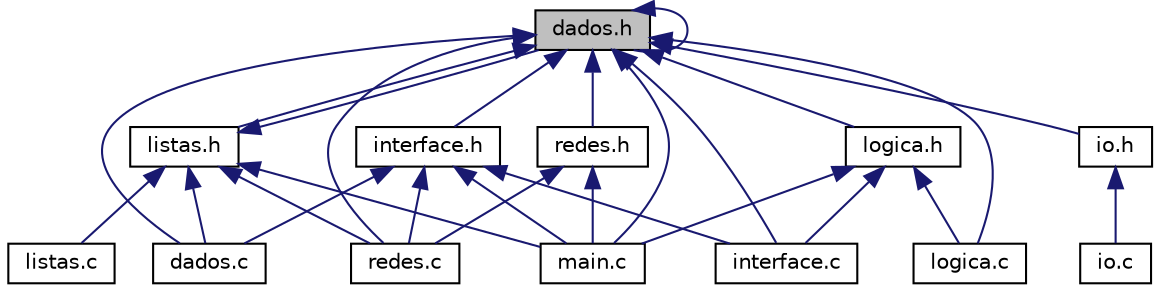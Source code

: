 digraph "dados.h"
{
  edge [fontname="Helvetica",fontsize="10",labelfontname="Helvetica",labelfontsize="10"];
  node [fontname="Helvetica",fontsize="10",shape=record];
  Node2 [label="dados.h",height=0.2,width=0.4,color="black", fillcolor="grey75", style="filled", fontcolor="black"];
  Node2 -> Node3 [dir="back",color="midnightblue",fontsize="10",style="solid",fontname="Helvetica"];
  Node3 [label="dados.c",height=0.2,width=0.4,color="black", fillcolor="white", style="filled",URL="$dados_8c.html",tooltip="Construção do código correspondente às funções que dizem respeito ao estado. "];
  Node2 -> Node2 [dir="back",color="midnightblue",fontsize="10",style="solid",fontname="Helvetica"];
  Node2 -> Node4 [dir="back",color="midnightblue",fontsize="10",style="solid",fontname="Helvetica"];
  Node4 [label="listas.h",height=0.2,width=0.4,color="black", fillcolor="white", style="filled",URL="$listas_8h.html",tooltip="Definição das funções referentes às listas ligadas. "];
  Node4 -> Node2 [dir="back",color="midnightblue",fontsize="10",style="solid",fontname="Helvetica"];
  Node4 -> Node3 [dir="back",color="midnightblue",fontsize="10",style="solid",fontname="Helvetica"];
  Node4 -> Node5 [dir="back",color="midnightblue",fontsize="10",style="solid",fontname="Helvetica"];
  Node5 [label="listas.c",height=0.2,width=0.4,color="black", fillcolor="white", style="filled",URL="$listas_8c.html",tooltip="Construção do código correspondente às funções que dizem respeito às listas ligadas. "];
  Node4 -> Node6 [dir="back",color="midnightblue",fontsize="10",style="solid",fontname="Helvetica"];
  Node6 [label="main.c",height=0.2,width=0.4,color="black", fillcolor="white", style="filled",URL="$main_8c.html",tooltip="Função que controla o progama. "];
  Node4 -> Node7 [dir="back",color="midnightblue",fontsize="10",style="solid",fontname="Helvetica"];
  Node7 [label="redes.c",height=0.2,width=0.4,color="black", fillcolor="white", style="filled",URL="$redes_8c.html",tooltip="Construção do código correspondente às funções que dizem respeito à criação de uma rede neural para a..."];
  Node2 -> Node8 [dir="back",color="midnightblue",fontsize="10",style="solid",fontname="Helvetica"];
  Node8 [label="interface.h",height=0.2,width=0.4,color="black", fillcolor="white", style="filled",URL="$interface_8h.html",tooltip="Definição das funções referentes à interface. "];
  Node8 -> Node3 [dir="back",color="midnightblue",fontsize="10",style="solid",fontname="Helvetica"];
  Node8 -> Node9 [dir="back",color="midnightblue",fontsize="10",style="solid",fontname="Helvetica"];
  Node9 [label="interface.c",height=0.2,width=0.4,color="black", fillcolor="white", style="filled",URL="$interface_8c.html"];
  Node8 -> Node6 [dir="back",color="midnightblue",fontsize="10",style="solid",fontname="Helvetica"];
  Node8 -> Node7 [dir="back",color="midnightblue",fontsize="10",style="solid",fontname="Helvetica"];
  Node2 -> Node10 [dir="back",color="midnightblue",fontsize="10",style="solid",fontname="Helvetica"];
  Node10 [label="logica.h",height=0.2,width=0.4,color="black", fillcolor="white", style="filled",URL="$logica_8h.html",tooltip="Definição da lógica do programa e das funções que a manipulam. "];
  Node10 -> Node9 [dir="back",color="midnightblue",fontsize="10",style="solid",fontname="Helvetica"];
  Node10 -> Node11 [dir="back",color="midnightblue",fontsize="10",style="solid",fontname="Helvetica"];
  Node11 [label="logica.c",height=0.2,width=0.4,color="black", fillcolor="white", style="filled",URL="$logica_8c.html",tooltip="Construção do código correspondente às funções que dizem respeito à lógica do programa. "];
  Node10 -> Node6 [dir="back",color="midnightblue",fontsize="10",style="solid",fontname="Helvetica"];
  Node2 -> Node9 [dir="back",color="midnightblue",fontsize="10",style="solid",fontname="Helvetica"];
  Node2 -> Node12 [dir="back",color="midnightblue",fontsize="10",style="solid",fontname="Helvetica"];
  Node12 [label="io.h",height=0.2,width=0.4,color="black", fillcolor="white", style="filled",URL="$io_8h.html",tooltip="Definição das funções referentes à interação do utilizador com o jogo. "];
  Node12 -> Node13 [dir="back",color="midnightblue",fontsize="10",style="solid",fontname="Helvetica"];
  Node13 [label="io.c",height=0.2,width=0.4,color="black", fillcolor="white", style="filled",URL="$io_8c.html",tooltip="Construção do código correspondente às funções que dizem respeito à interação do utilizador com o jog..."];
  Node2 -> Node11 [dir="back",color="midnightblue",fontsize="10",style="solid",fontname="Helvetica"];
  Node2 -> Node6 [dir="back",color="midnightblue",fontsize="10",style="solid",fontname="Helvetica"];
  Node2 -> Node14 [dir="back",color="midnightblue",fontsize="10",style="solid",fontname="Helvetica"];
  Node14 [label="redes.h",height=0.2,width=0.4,color="black", fillcolor="white", style="filled",URL="$redes_8h.html",tooltip="Definição das funções que criam ,modificam e analisam a rede. "];
  Node14 -> Node6 [dir="back",color="midnightblue",fontsize="10",style="solid",fontname="Helvetica"];
  Node14 -> Node7 [dir="back",color="midnightblue",fontsize="10",style="solid",fontname="Helvetica"];
  Node2 -> Node7 [dir="back",color="midnightblue",fontsize="10",style="solid",fontname="Helvetica"];
}
